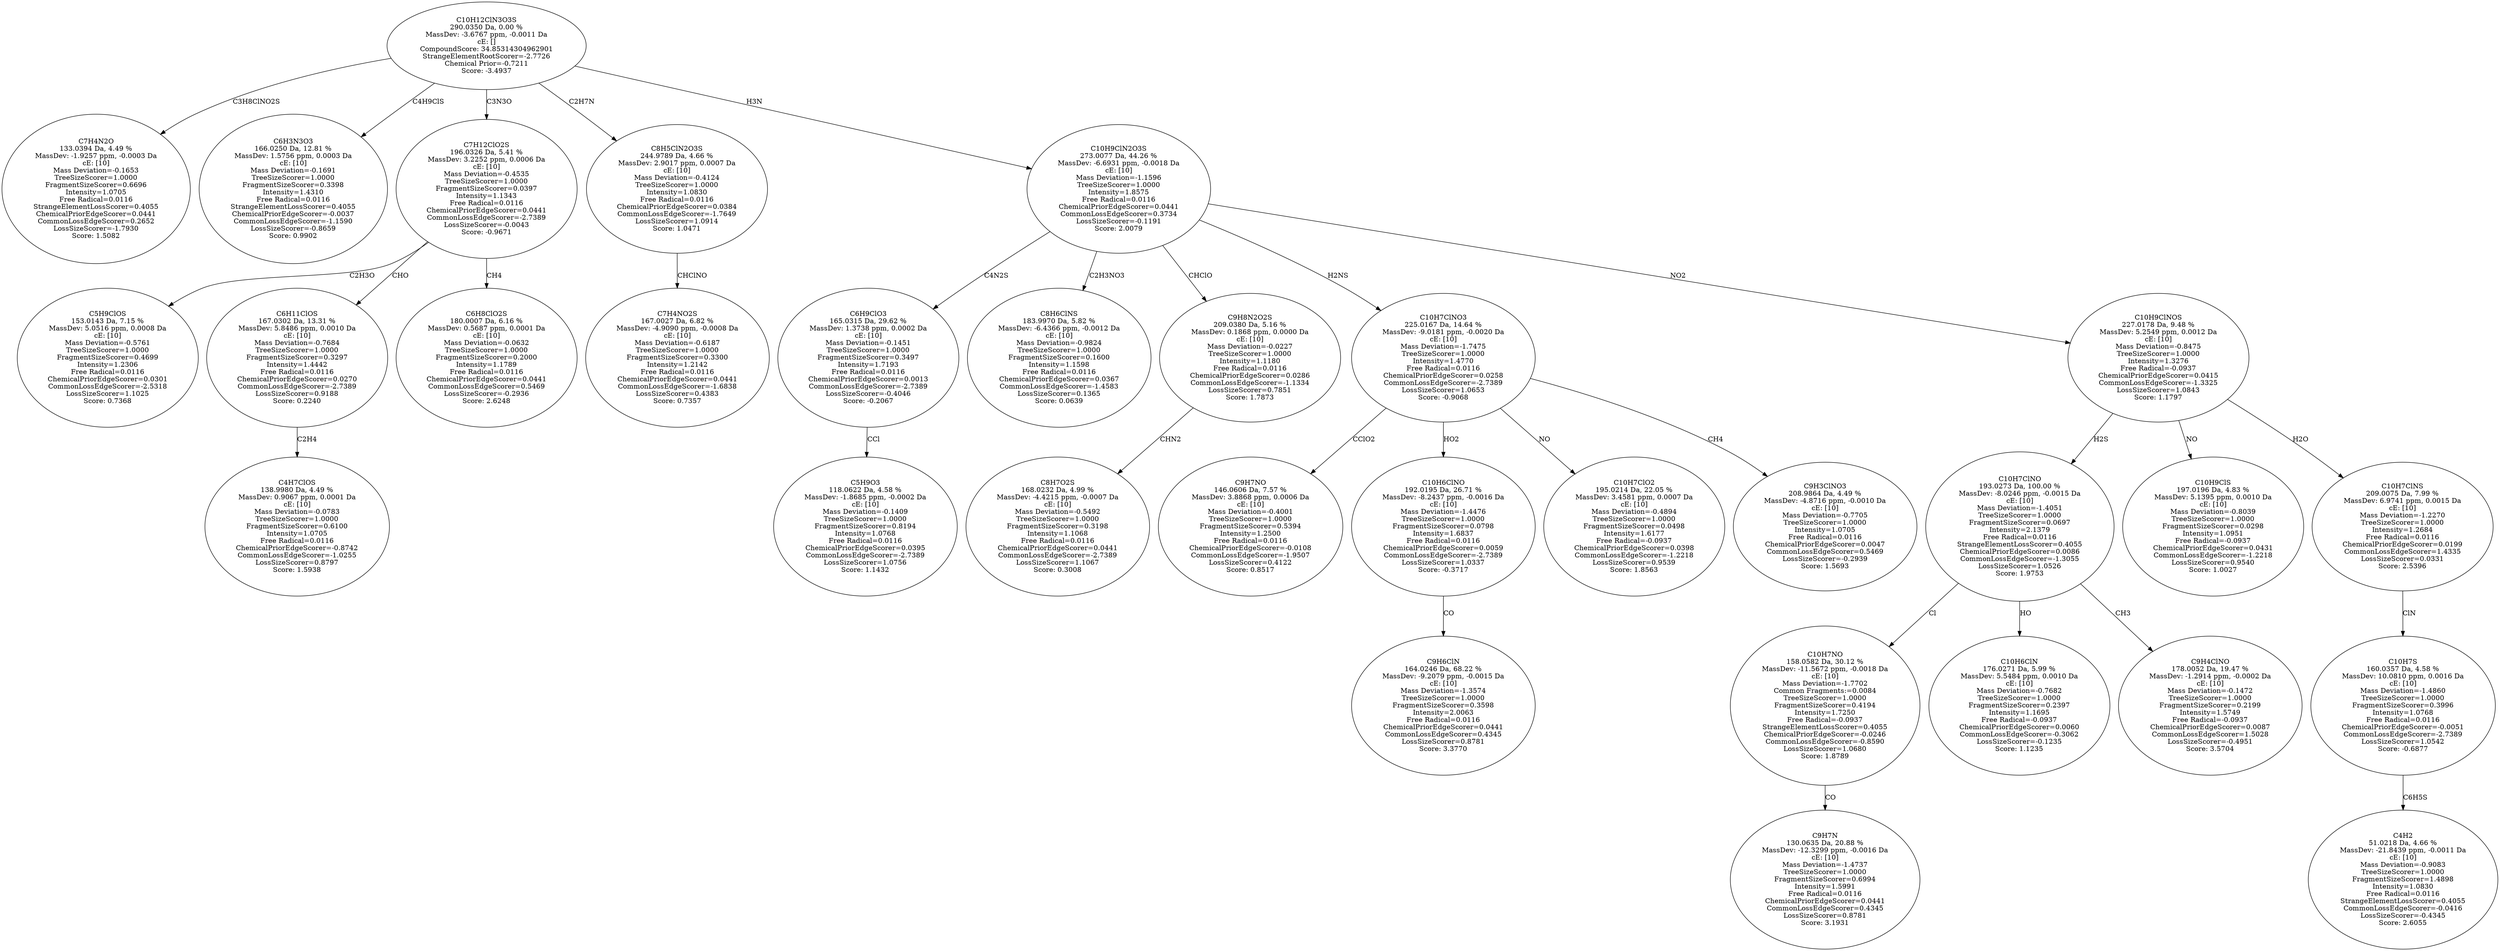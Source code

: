 strict digraph {
v1 [label="C7H4N2O\n133.0394 Da, 4.49 %\nMassDev: -1.9257 ppm, -0.0003 Da\ncE: [10]\nMass Deviation=-0.1653\nTreeSizeScorer=1.0000\nFragmentSizeScorer=0.6696\nIntensity=1.0705\nFree Radical=0.0116\nStrangeElementLossScorer=0.4055\nChemicalPriorEdgeScorer=0.0441\nCommonLossEdgeScorer=0.2652\nLossSizeScorer=-1.7930\nScore: 1.5082"];
v2 [label="C6H3N3O3\n166.0250 Da, 12.81 %\nMassDev: 1.5756 ppm, 0.0003 Da\ncE: [10]\nMass Deviation=-0.1691\nTreeSizeScorer=1.0000\nFragmentSizeScorer=0.3398\nIntensity=1.4310\nFree Radical=0.0116\nStrangeElementLossScorer=0.4055\nChemicalPriorEdgeScorer=-0.0037\nCommonLossEdgeScorer=-1.1590\nLossSizeScorer=-0.8659\nScore: 0.9902"];
v3 [label="C5H9ClOS\n153.0143 Da, 7.15 %\nMassDev: 5.0516 ppm, 0.0008 Da\ncE: [10]\nMass Deviation=-0.5761\nTreeSizeScorer=1.0000\nFragmentSizeScorer=0.4699\nIntensity=1.2306\nFree Radical=0.0116\nChemicalPriorEdgeScorer=0.0301\nCommonLossEdgeScorer=-2.5318\nLossSizeScorer=1.1025\nScore: 0.7368"];
v4 [label="C4H7ClOS\n138.9980 Da, 4.49 %\nMassDev: 0.9067 ppm, 0.0001 Da\ncE: [10]\nMass Deviation=-0.0783\nTreeSizeScorer=1.0000\nFragmentSizeScorer=0.6100\nIntensity=1.0705\nFree Radical=0.0116\nChemicalPriorEdgeScorer=-0.8742\nCommonLossEdgeScorer=-1.0255\nLossSizeScorer=0.8797\nScore: 1.5938"];
v5 [label="C6H11ClOS\n167.0302 Da, 13.31 %\nMassDev: 5.8486 ppm, 0.0010 Da\ncE: [10]\nMass Deviation=-0.7684\nTreeSizeScorer=1.0000\nFragmentSizeScorer=0.3297\nIntensity=1.4442\nFree Radical=0.0116\nChemicalPriorEdgeScorer=0.0270\nCommonLossEdgeScorer=-2.7389\nLossSizeScorer=0.9188\nScore: 0.2240"];
v6 [label="C6H8ClO2S\n180.0007 Da, 6.16 %\nMassDev: 0.5687 ppm, 0.0001 Da\ncE: [10]\nMass Deviation=-0.0632\nTreeSizeScorer=1.0000\nFragmentSizeScorer=0.2000\nIntensity=1.1789\nFree Radical=0.0116\nChemicalPriorEdgeScorer=0.0441\nCommonLossEdgeScorer=0.5469\nLossSizeScorer=-0.2936\nScore: 2.6248"];
v7 [label="C7H12ClO2S\n196.0326 Da, 5.41 %\nMassDev: 3.2252 ppm, 0.0006 Da\ncE: [10]\nMass Deviation=-0.4535\nTreeSizeScorer=1.0000\nFragmentSizeScorer=0.0397\nIntensity=1.1343\nFree Radical=0.0116\nChemicalPriorEdgeScorer=0.0441\nCommonLossEdgeScorer=-2.7389\nLossSizeScorer=-0.0043\nScore: -0.9671"];
v8 [label="C7H4NO2S\n167.0027 Da, 6.82 %\nMassDev: -4.9090 ppm, -0.0008 Da\ncE: [10]\nMass Deviation=-0.6187\nTreeSizeScorer=1.0000\nFragmentSizeScorer=0.3300\nIntensity=1.2142\nFree Radical=0.0116\nChemicalPriorEdgeScorer=0.0441\nCommonLossEdgeScorer=-1.6838\nLossSizeScorer=0.4383\nScore: 0.7357"];
v9 [label="C8H5ClN2O3S\n244.9789 Da, 4.66 %\nMassDev: 2.9017 ppm, 0.0007 Da\ncE: [10]\nMass Deviation=-0.4124\nTreeSizeScorer=1.0000\nIntensity=1.0830\nFree Radical=0.0116\nChemicalPriorEdgeScorer=0.0384\nCommonLossEdgeScorer=-1.7649\nLossSizeScorer=1.0914\nScore: 1.0471"];
v10 [label="C5H9O3\n118.0622 Da, 4.58 %\nMassDev: -1.8685 ppm, -0.0002 Da\ncE: [10]\nMass Deviation=-0.1409\nTreeSizeScorer=1.0000\nFragmentSizeScorer=0.8194\nIntensity=1.0768\nFree Radical=0.0116\nChemicalPriorEdgeScorer=0.0395\nCommonLossEdgeScorer=-2.7389\nLossSizeScorer=1.0756\nScore: 1.1432"];
v11 [label="C6H9ClO3\n165.0315 Da, 29.62 %\nMassDev: 1.3738 ppm, 0.0002 Da\ncE: [10]\nMass Deviation=-0.1451\nTreeSizeScorer=1.0000\nFragmentSizeScorer=0.3497\nIntensity=1.7193\nFree Radical=0.0116\nChemicalPriorEdgeScorer=0.0013\nCommonLossEdgeScorer=-2.7389\nLossSizeScorer=-0.4046\nScore: -0.2067"];
v12 [label="C8H6ClNS\n183.9970 Da, 5.82 %\nMassDev: -6.4366 ppm, -0.0012 Da\ncE: [10]\nMass Deviation=-0.9824\nTreeSizeScorer=1.0000\nFragmentSizeScorer=0.1600\nIntensity=1.1598\nFree Radical=0.0116\nChemicalPriorEdgeScorer=0.0367\nCommonLossEdgeScorer=-1.4583\nLossSizeScorer=0.1365\nScore: 0.0639"];
v13 [label="C8H7O2S\n168.0232 Da, 4.99 %\nMassDev: -4.4215 ppm, -0.0007 Da\ncE: [10]\nMass Deviation=-0.5492\nTreeSizeScorer=1.0000\nFragmentSizeScorer=0.3198\nIntensity=1.1068\nFree Radical=0.0116\nChemicalPriorEdgeScorer=0.0441\nCommonLossEdgeScorer=-2.7389\nLossSizeScorer=1.1067\nScore: 0.3008"];
v14 [label="C9H8N2O2S\n209.0380 Da, 5.16 %\nMassDev: 0.1868 ppm, 0.0000 Da\ncE: [10]\nMass Deviation=-0.0227\nTreeSizeScorer=1.0000\nIntensity=1.1180\nFree Radical=0.0116\nChemicalPriorEdgeScorer=0.0286\nCommonLossEdgeScorer=-1.1334\nLossSizeScorer=0.7851\nScore: 1.7873"];
v15 [label="C9H7NO\n146.0606 Da, 7.57 %\nMassDev: 3.8868 ppm, 0.0006 Da\ncE: [10]\nMass Deviation=-0.4001\nTreeSizeScorer=1.0000\nFragmentSizeScorer=0.5394\nIntensity=1.2500\nFree Radical=0.0116\nChemicalPriorEdgeScorer=-0.0108\nCommonLossEdgeScorer=-1.9507\nLossSizeScorer=0.4122\nScore: 0.8517"];
v16 [label="C9H6ClN\n164.0246 Da, 68.22 %\nMassDev: -9.2079 ppm, -0.0015 Da\ncE: [10]\nMass Deviation=-1.3574\nTreeSizeScorer=1.0000\nFragmentSizeScorer=0.3598\nIntensity=2.0063\nFree Radical=0.0116\nChemicalPriorEdgeScorer=0.0441\nCommonLossEdgeScorer=0.4345\nLossSizeScorer=0.8781\nScore: 3.3770"];
v17 [label="C10H6ClNO\n192.0195 Da, 26.71 %\nMassDev: -8.2437 ppm, -0.0016 Da\ncE: [10]\nMass Deviation=-1.4476\nTreeSizeScorer=1.0000\nFragmentSizeScorer=0.0798\nIntensity=1.6837\nFree Radical=0.0116\nChemicalPriorEdgeScorer=0.0059\nCommonLossEdgeScorer=-2.7389\nLossSizeScorer=1.0337\nScore: -0.3717"];
v18 [label="C10H7ClO2\n195.0214 Da, 22.05 %\nMassDev: 3.4581 ppm, 0.0007 Da\ncE: [10]\nMass Deviation=-0.4894\nTreeSizeScorer=1.0000\nFragmentSizeScorer=0.0498\nIntensity=1.6177\nFree Radical=-0.0937\nChemicalPriorEdgeScorer=0.0398\nCommonLossEdgeScorer=-1.2218\nLossSizeScorer=0.9539\nScore: 1.8563"];
v19 [label="C9H3ClNO3\n208.9864 Da, 4.49 %\nMassDev: -4.8716 ppm, -0.0010 Da\ncE: [10]\nMass Deviation=-0.7705\nTreeSizeScorer=1.0000\nIntensity=1.0705\nFree Radical=0.0116\nChemicalPriorEdgeScorer=0.0047\nCommonLossEdgeScorer=0.5469\nLossSizeScorer=-0.2939\nScore: 1.5693"];
v20 [label="C10H7ClNO3\n225.0167 Da, 14.64 %\nMassDev: -9.0181 ppm, -0.0020 Da\ncE: [10]\nMass Deviation=-1.7475\nTreeSizeScorer=1.0000\nIntensity=1.4770\nFree Radical=0.0116\nChemicalPriorEdgeScorer=0.0258\nCommonLossEdgeScorer=-2.7389\nLossSizeScorer=1.0653\nScore: -0.9068"];
v21 [label="C9H7N\n130.0635 Da, 20.88 %\nMassDev: -12.3299 ppm, -0.0016 Da\ncE: [10]\nMass Deviation=-1.4737\nTreeSizeScorer=1.0000\nFragmentSizeScorer=0.6994\nIntensity=1.5991\nFree Radical=0.0116\nChemicalPriorEdgeScorer=0.0441\nCommonLossEdgeScorer=0.4345\nLossSizeScorer=0.8781\nScore: 3.1931"];
v22 [label="C10H7NO\n158.0582 Da, 30.12 %\nMassDev: -11.5672 ppm, -0.0018 Da\ncE: [10]\nMass Deviation=-1.7702\nCommon Fragments:=0.0084\nTreeSizeScorer=1.0000\nFragmentSizeScorer=0.4194\nIntensity=1.7250\nFree Radical=-0.0937\nStrangeElementLossScorer=0.4055\nChemicalPriorEdgeScorer=-0.0246\nCommonLossEdgeScorer=-0.8590\nLossSizeScorer=1.0680\nScore: 1.8789"];
v23 [label="C10H6ClN\n176.0271 Da, 5.99 %\nMassDev: 5.5484 ppm, 0.0010 Da\ncE: [10]\nMass Deviation=-0.7682\nTreeSizeScorer=1.0000\nFragmentSizeScorer=0.2397\nIntensity=1.1695\nFree Radical=-0.0937\nChemicalPriorEdgeScorer=0.0060\nCommonLossEdgeScorer=-0.3062\nLossSizeScorer=-0.1235\nScore: 1.1235"];
v24 [label="C9H4ClNO\n178.0052 Da, 19.47 %\nMassDev: -1.2914 ppm, -0.0002 Da\ncE: [10]\nMass Deviation=-0.1472\nTreeSizeScorer=1.0000\nFragmentSizeScorer=0.2199\nIntensity=1.5749\nFree Radical=-0.0937\nChemicalPriorEdgeScorer=0.0087\nCommonLossEdgeScorer=1.5028\nLossSizeScorer=-0.4951\nScore: 3.5704"];
v25 [label="C10H7ClNO\n193.0273 Da, 100.00 %\nMassDev: -8.0246 ppm, -0.0015 Da\ncE: [10]\nMass Deviation=-1.4051\nTreeSizeScorer=1.0000\nFragmentSizeScorer=0.0697\nIntensity=2.1379\nFree Radical=0.0116\nStrangeElementLossScorer=0.4055\nChemicalPriorEdgeScorer=0.0086\nCommonLossEdgeScorer=-1.3055\nLossSizeScorer=1.0526\nScore: 1.9753"];
v26 [label="C10H9ClS\n197.0196 Da, 4.83 %\nMassDev: 5.1395 ppm, 0.0010 Da\ncE: [10]\nMass Deviation=-0.8039\nTreeSizeScorer=1.0000\nFragmentSizeScorer=0.0298\nIntensity=1.0951\nFree Radical=-0.0937\nChemicalPriorEdgeScorer=0.0431\nCommonLossEdgeScorer=-1.2218\nLossSizeScorer=0.9540\nScore: 1.0027"];
v27 [label="C4H2\n51.0218 Da, 4.66 %\nMassDev: -21.8439 ppm, -0.0011 Da\ncE: [10]\nMass Deviation=-0.9083\nTreeSizeScorer=1.0000\nFragmentSizeScorer=1.4898\nIntensity=1.0830\nFree Radical=0.0116\nStrangeElementLossScorer=0.4055\nCommonLossEdgeScorer=-0.0416\nLossSizeScorer=-0.4345\nScore: 2.6055"];
v28 [label="C10H7S\n160.0357 Da, 4.58 %\nMassDev: 10.0810 ppm, 0.0016 Da\ncE: [10]\nMass Deviation=-1.4860\nTreeSizeScorer=1.0000\nFragmentSizeScorer=0.3996\nIntensity=1.0768\nFree Radical=0.0116\nChemicalPriorEdgeScorer=-0.0051\nCommonLossEdgeScorer=-2.7389\nLossSizeScorer=1.0542\nScore: -0.6877"];
v29 [label="C10H7ClNS\n209.0075 Da, 7.99 %\nMassDev: 6.9741 ppm, 0.0015 Da\ncE: [10]\nMass Deviation=-1.2270\nTreeSizeScorer=1.0000\nIntensity=1.2684\nFree Radical=0.0116\nChemicalPriorEdgeScorer=0.0199\nCommonLossEdgeScorer=1.4335\nLossSizeScorer=0.0331\nScore: 2.5396"];
v30 [label="C10H9ClNOS\n227.0178 Da, 9.48 %\nMassDev: 5.2549 ppm, 0.0012 Da\ncE: [10]\nMass Deviation=-0.8475\nTreeSizeScorer=1.0000\nIntensity=1.3276\nFree Radical=-0.0937\nChemicalPriorEdgeScorer=0.0415\nCommonLossEdgeScorer=-1.3325\nLossSizeScorer=1.0843\nScore: 1.1797"];
v31 [label="C10H9ClN2O3S\n273.0077 Da, 44.26 %\nMassDev: -6.6931 ppm, -0.0018 Da\ncE: [10]\nMass Deviation=-1.1596\nTreeSizeScorer=1.0000\nIntensity=1.8575\nFree Radical=0.0116\nChemicalPriorEdgeScorer=0.0441\nCommonLossEdgeScorer=0.3734\nLossSizeScorer=-0.1191\nScore: 2.0079"];
v32 [label="C10H12ClN3O3S\n290.0350 Da, 0.00 %\nMassDev: -3.6767 ppm, -0.0011 Da\ncE: []\nCompoundScore: 34.85314304962901\nStrangeElementRootScorer=-2.7726\nChemical Prior=-0.7211\nScore: -3.4937"];
v32 -> v1 [label="C3H8ClNO2S"];
v32 -> v2 [label="C4H9ClS"];
v7 -> v3 [label="C2H3O"];
v5 -> v4 [label="C2H4"];
v7 -> v5 [label="CHO"];
v7 -> v6 [label="CH4"];
v32 -> v7 [label="C3N3O"];
v9 -> v8 [label="CHClNO"];
v32 -> v9 [label="C2H7N"];
v11 -> v10 [label="CCl"];
v31 -> v11 [label="C4N2S"];
v31 -> v12 [label="C2H3NO3"];
v14 -> v13 [label="CHN2"];
v31 -> v14 [label="CHClO"];
v20 -> v15 [label="CClO2"];
v17 -> v16 [label="CO"];
v20 -> v17 [label="HO2"];
v20 -> v18 [label="NO"];
v20 -> v19 [label="CH4"];
v31 -> v20 [label="H2NS"];
v22 -> v21 [label="CO"];
v25 -> v22 [label="Cl"];
v25 -> v23 [label="HO"];
v25 -> v24 [label="CH3"];
v30 -> v25 [label="H2S"];
v30 -> v26 [label="NO"];
v28 -> v27 [label="C6H5S"];
v29 -> v28 [label="ClN"];
v30 -> v29 [label="H2O"];
v31 -> v30 [label="NO2"];
v32 -> v31 [label="H3N"];
}